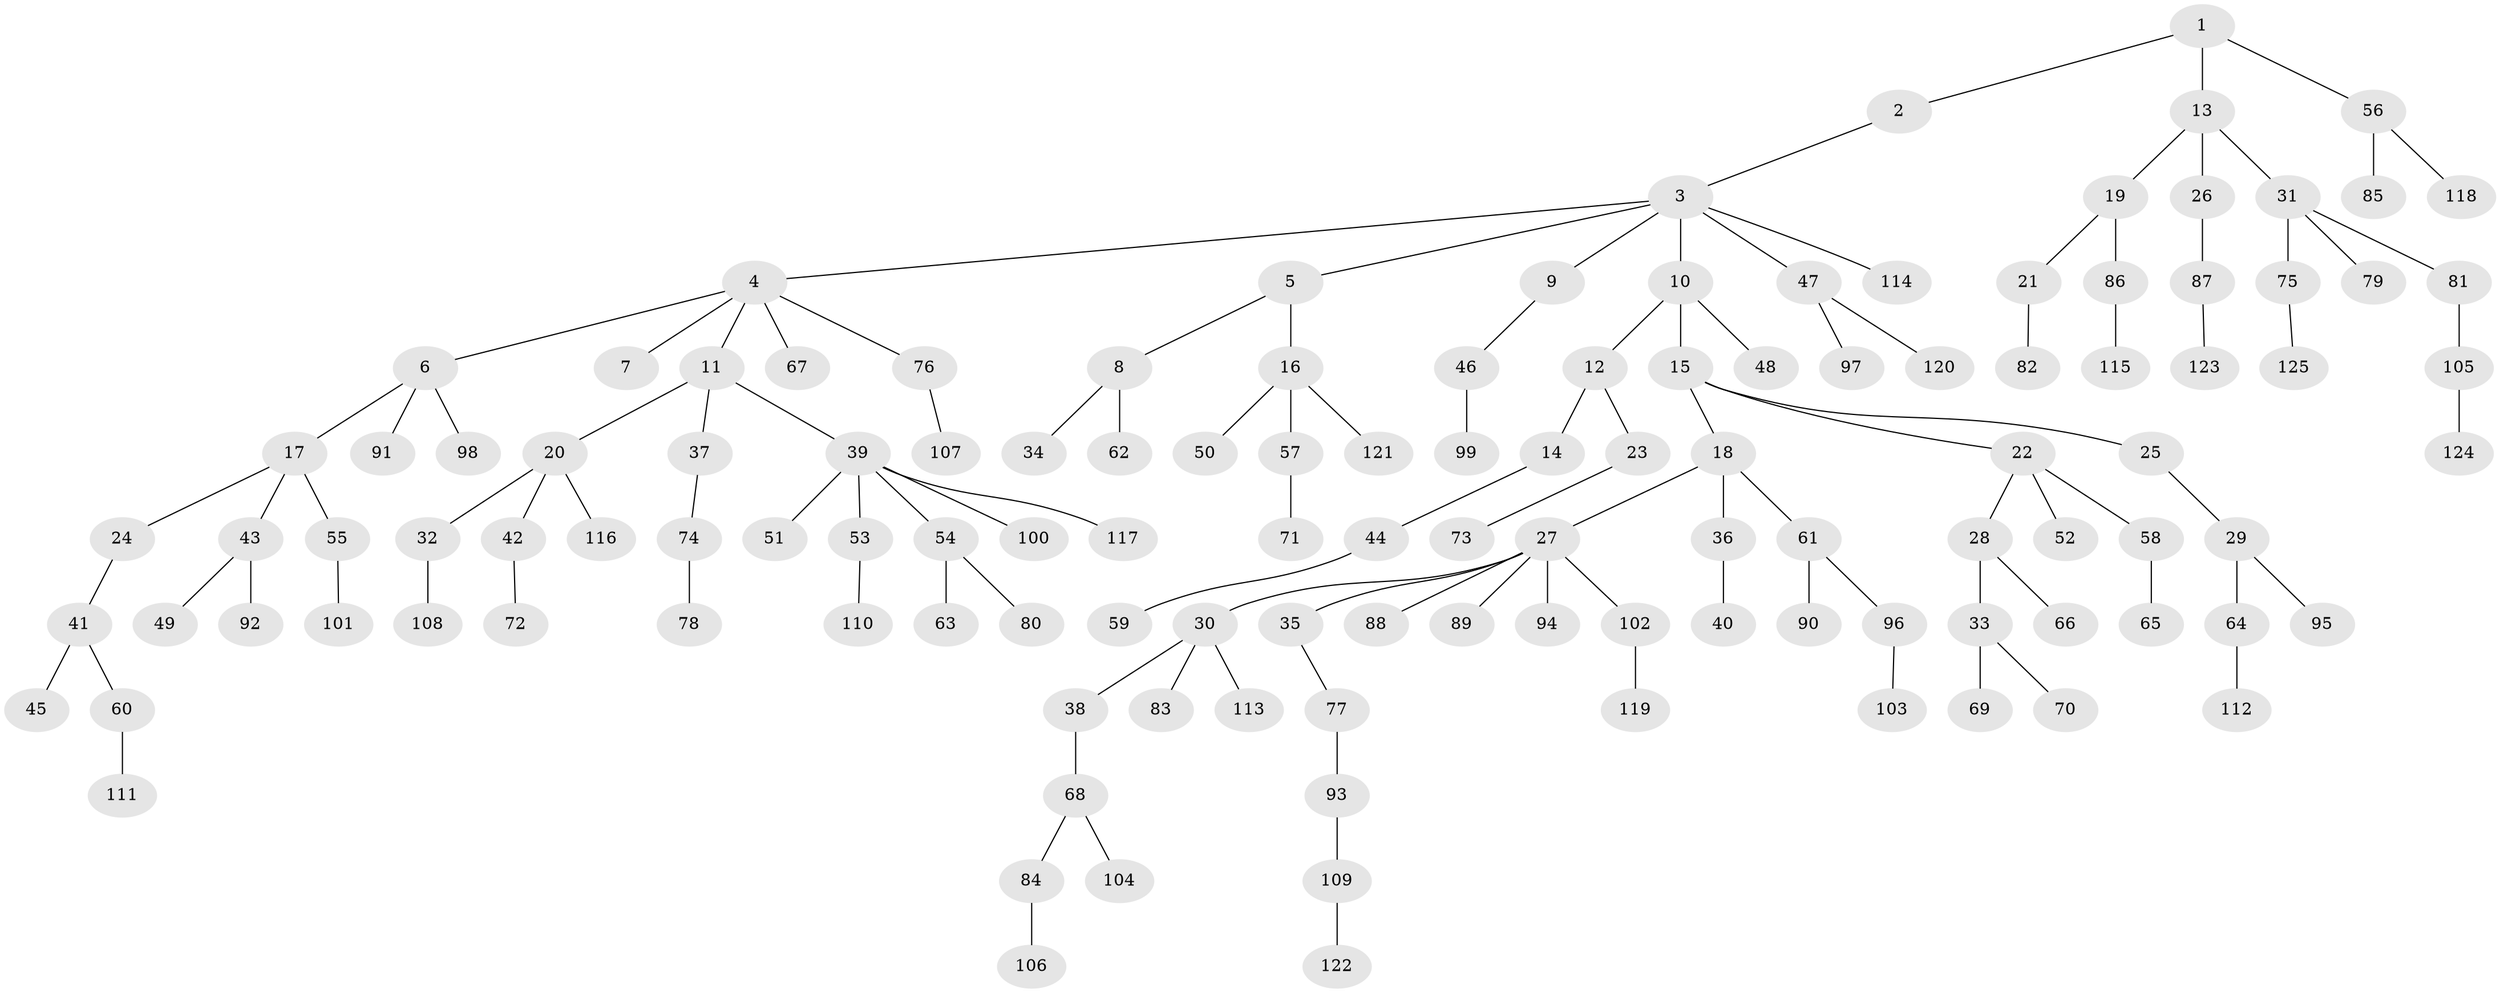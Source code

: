// coarse degree distribution, {3: 0.09523809523809523, 6: 0.011904761904761904, 8: 0.011904761904761904, 4: 0.09523809523809523, 1: 0.5595238095238095, 2: 0.19047619047619047, 5: 0.023809523809523808, 7: 0.011904761904761904}
// Generated by graph-tools (version 1.1) at 2025/52/02/27/25 19:52:12]
// undirected, 125 vertices, 124 edges
graph export_dot {
graph [start="1"]
  node [color=gray90,style=filled];
  1;
  2;
  3;
  4;
  5;
  6;
  7;
  8;
  9;
  10;
  11;
  12;
  13;
  14;
  15;
  16;
  17;
  18;
  19;
  20;
  21;
  22;
  23;
  24;
  25;
  26;
  27;
  28;
  29;
  30;
  31;
  32;
  33;
  34;
  35;
  36;
  37;
  38;
  39;
  40;
  41;
  42;
  43;
  44;
  45;
  46;
  47;
  48;
  49;
  50;
  51;
  52;
  53;
  54;
  55;
  56;
  57;
  58;
  59;
  60;
  61;
  62;
  63;
  64;
  65;
  66;
  67;
  68;
  69;
  70;
  71;
  72;
  73;
  74;
  75;
  76;
  77;
  78;
  79;
  80;
  81;
  82;
  83;
  84;
  85;
  86;
  87;
  88;
  89;
  90;
  91;
  92;
  93;
  94;
  95;
  96;
  97;
  98;
  99;
  100;
  101;
  102;
  103;
  104;
  105;
  106;
  107;
  108;
  109;
  110;
  111;
  112;
  113;
  114;
  115;
  116;
  117;
  118;
  119;
  120;
  121;
  122;
  123;
  124;
  125;
  1 -- 2;
  1 -- 13;
  1 -- 56;
  2 -- 3;
  3 -- 4;
  3 -- 5;
  3 -- 9;
  3 -- 10;
  3 -- 47;
  3 -- 114;
  4 -- 6;
  4 -- 7;
  4 -- 11;
  4 -- 67;
  4 -- 76;
  5 -- 8;
  5 -- 16;
  6 -- 17;
  6 -- 91;
  6 -- 98;
  8 -- 34;
  8 -- 62;
  9 -- 46;
  10 -- 12;
  10 -- 15;
  10 -- 48;
  11 -- 20;
  11 -- 37;
  11 -- 39;
  12 -- 14;
  12 -- 23;
  13 -- 19;
  13 -- 26;
  13 -- 31;
  14 -- 44;
  15 -- 18;
  15 -- 22;
  15 -- 25;
  16 -- 50;
  16 -- 57;
  16 -- 121;
  17 -- 24;
  17 -- 43;
  17 -- 55;
  18 -- 27;
  18 -- 36;
  18 -- 61;
  19 -- 21;
  19 -- 86;
  20 -- 32;
  20 -- 42;
  20 -- 116;
  21 -- 82;
  22 -- 28;
  22 -- 52;
  22 -- 58;
  23 -- 73;
  24 -- 41;
  25 -- 29;
  26 -- 87;
  27 -- 30;
  27 -- 35;
  27 -- 88;
  27 -- 89;
  27 -- 94;
  27 -- 102;
  28 -- 33;
  28 -- 66;
  29 -- 64;
  29 -- 95;
  30 -- 38;
  30 -- 83;
  30 -- 113;
  31 -- 75;
  31 -- 79;
  31 -- 81;
  32 -- 108;
  33 -- 69;
  33 -- 70;
  35 -- 77;
  36 -- 40;
  37 -- 74;
  38 -- 68;
  39 -- 51;
  39 -- 53;
  39 -- 54;
  39 -- 100;
  39 -- 117;
  41 -- 45;
  41 -- 60;
  42 -- 72;
  43 -- 49;
  43 -- 92;
  44 -- 59;
  46 -- 99;
  47 -- 97;
  47 -- 120;
  53 -- 110;
  54 -- 63;
  54 -- 80;
  55 -- 101;
  56 -- 85;
  56 -- 118;
  57 -- 71;
  58 -- 65;
  60 -- 111;
  61 -- 90;
  61 -- 96;
  64 -- 112;
  68 -- 84;
  68 -- 104;
  74 -- 78;
  75 -- 125;
  76 -- 107;
  77 -- 93;
  81 -- 105;
  84 -- 106;
  86 -- 115;
  87 -- 123;
  93 -- 109;
  96 -- 103;
  102 -- 119;
  105 -- 124;
  109 -- 122;
}
